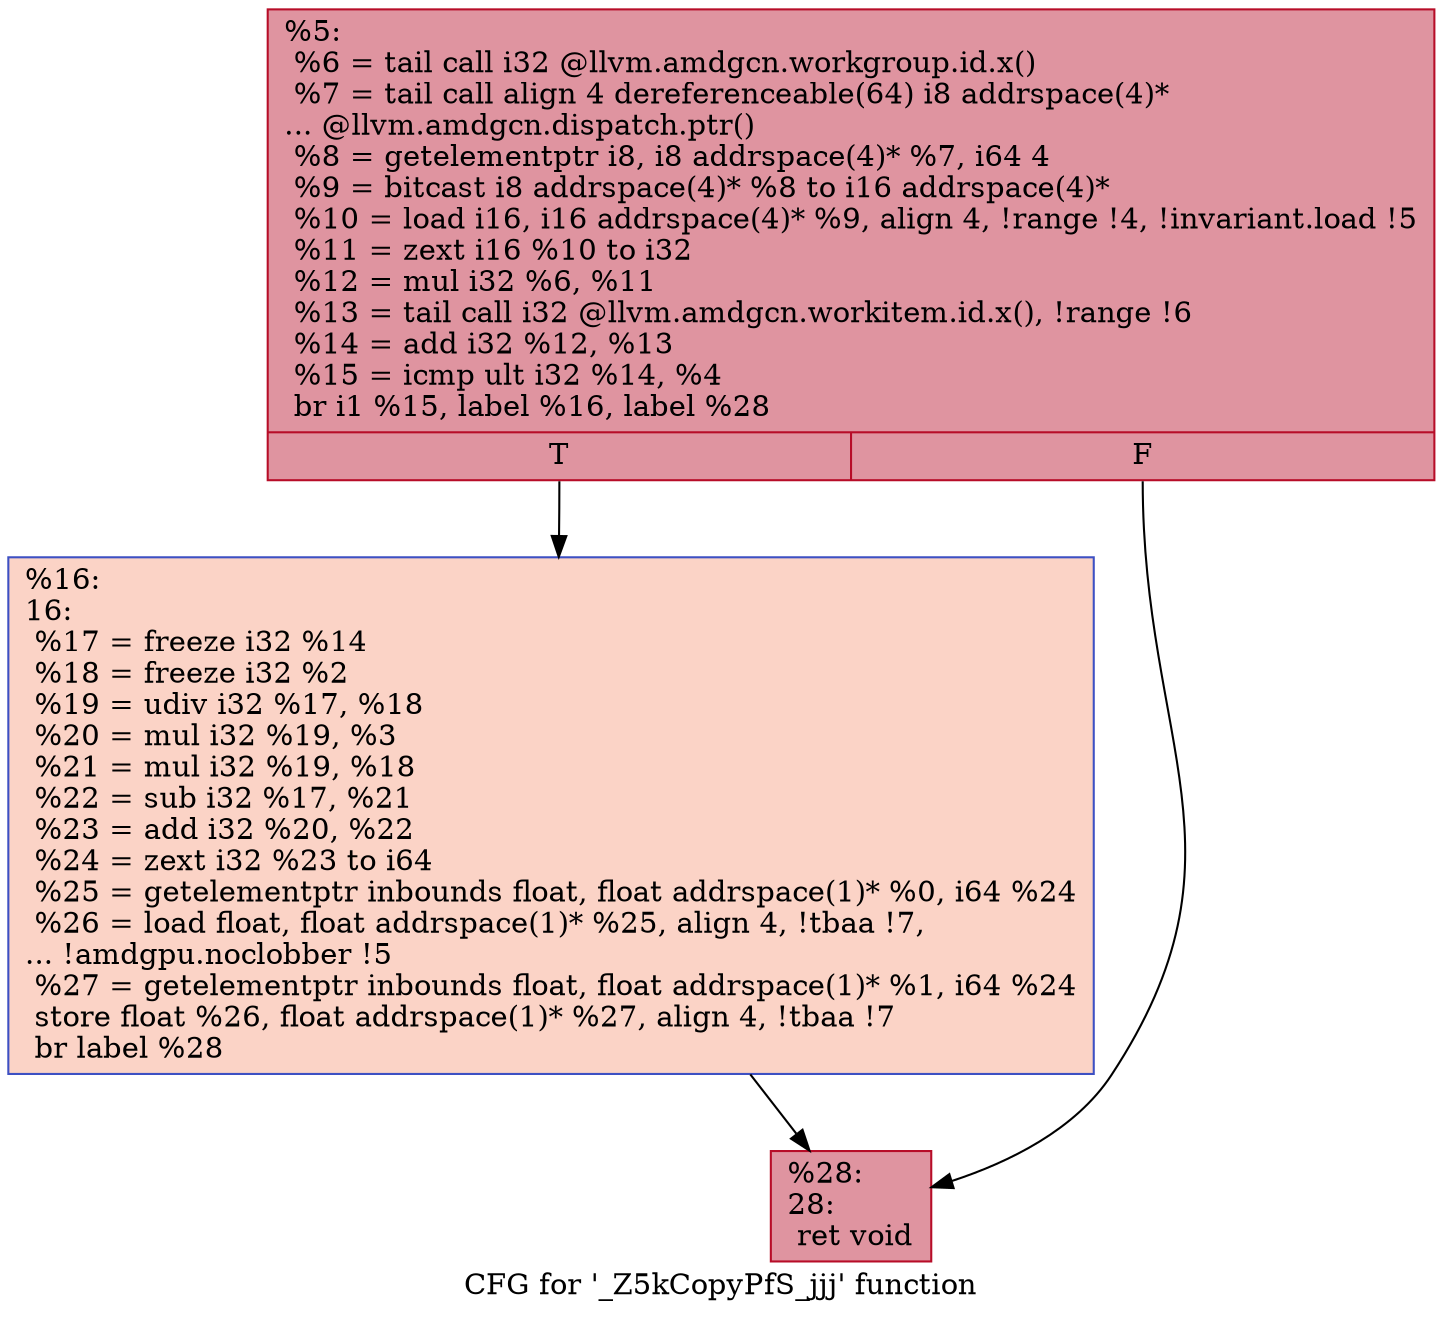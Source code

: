 digraph "CFG for '_Z5kCopyPfS_jjj' function" {
	label="CFG for '_Z5kCopyPfS_jjj' function";

	Node0x63510b0 [shape=record,color="#b70d28ff", style=filled, fillcolor="#b70d2870",label="{%5:\l  %6 = tail call i32 @llvm.amdgcn.workgroup.id.x()\l  %7 = tail call align 4 dereferenceable(64) i8 addrspace(4)*\l... @llvm.amdgcn.dispatch.ptr()\l  %8 = getelementptr i8, i8 addrspace(4)* %7, i64 4\l  %9 = bitcast i8 addrspace(4)* %8 to i16 addrspace(4)*\l  %10 = load i16, i16 addrspace(4)* %9, align 4, !range !4, !invariant.load !5\l  %11 = zext i16 %10 to i32\l  %12 = mul i32 %6, %11\l  %13 = tail call i32 @llvm.amdgcn.workitem.id.x(), !range !6\l  %14 = add i32 %12, %13\l  %15 = icmp ult i32 %14, %4\l  br i1 %15, label %16, label %28\l|{<s0>T|<s1>F}}"];
	Node0x63510b0:s0 -> Node0x6352fb0;
	Node0x63510b0:s1 -> Node0x6353040;
	Node0x6352fb0 [shape=record,color="#3d50c3ff", style=filled, fillcolor="#f59c7d70",label="{%16:\l16:                                               \l  %17 = freeze i32 %14\l  %18 = freeze i32 %2\l  %19 = udiv i32 %17, %18\l  %20 = mul i32 %19, %3\l  %21 = mul i32 %19, %18\l  %22 = sub i32 %17, %21\l  %23 = add i32 %20, %22\l  %24 = zext i32 %23 to i64\l  %25 = getelementptr inbounds float, float addrspace(1)* %0, i64 %24\l  %26 = load float, float addrspace(1)* %25, align 4, !tbaa !7,\l... !amdgpu.noclobber !5\l  %27 = getelementptr inbounds float, float addrspace(1)* %1, i64 %24\l  store float %26, float addrspace(1)* %27, align 4, !tbaa !7\l  br label %28\l}"];
	Node0x6352fb0 -> Node0x6353040;
	Node0x6353040 [shape=record,color="#b70d28ff", style=filled, fillcolor="#b70d2870",label="{%28:\l28:                                               \l  ret void\l}"];
}
